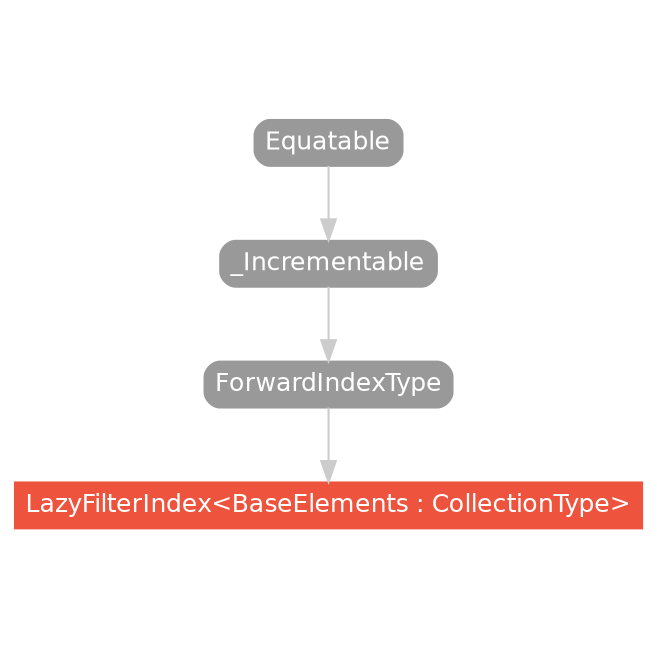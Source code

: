 strict digraph "LazyFilterIndex<BaseElements : CollectionType> - Type Hierarchy - SwiftDoc.org" {
    pad="0.1,0.8"
    node [shape=box, style="filled,rounded", color="#999999", fillcolor="#999999", fontcolor=white, fontname=Helvetica, fontnames="Helvetica,sansserif", fontsize=12, margin="0.07,0.05", height="0.3"]
    edge [color="#cccccc"]
    "Equatable" [URL="/protocol/Equatable/"]
    "ForwardIndexType" [URL="/protocol/ForwardIndexType/"]
    "LazyFilterIndex<BaseElements : CollectionType>" [URL="/type/LazyFilterIndex/", style="filled", fillcolor="#ee543d", color="#ee543d"]
    "_Incrementable" [URL="/protocol/_Incrementable/"]    "ForwardIndexType" -> "LazyFilterIndex<BaseElements : CollectionType>"
    "_Incrementable" -> "ForwardIndexType"
    "Equatable" -> "_Incrementable"
    subgraph Types {
        rank = max; "LazyFilterIndex<BaseElements : CollectionType>";
    }
}